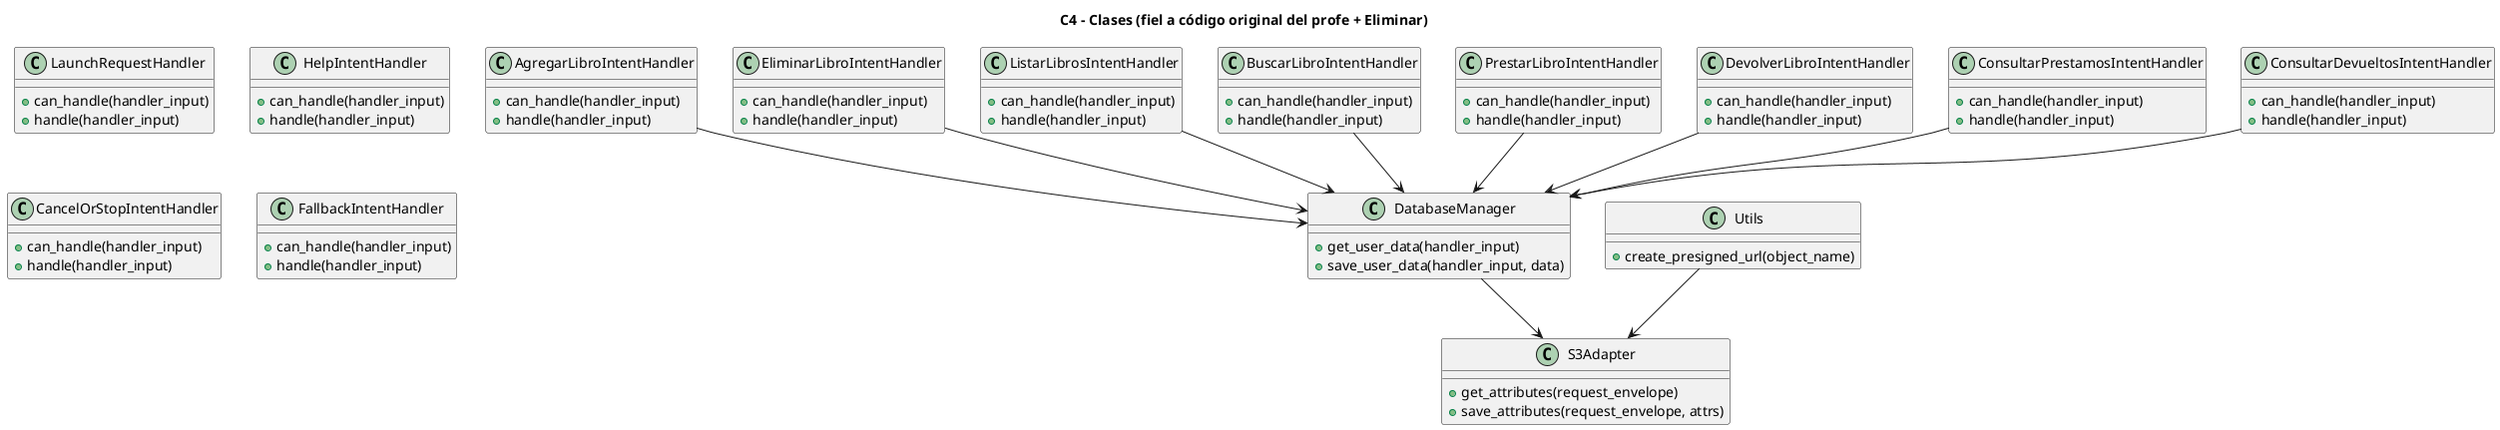@startuml
title C4 - Clases (fiel a código original del profe + Eliminar)

class LaunchRequestHandler {
  +can_handle(handler_input)
  +handle(handler_input)
}

class AgregarLibroIntentHandler {
  +can_handle(handler_input)
  +handle(handler_input)
}

class EliminarLibroIntentHandler {
  +can_handle(handler_input)
  +handle(handler_input)
}

class ListarLibrosIntentHandler {
  +can_handle(handler_input)
  +handle(handler_input)
}

class BuscarLibroIntentHandler {
  +can_handle(handler_input)
  +handle(handler_input)
}

class PrestarLibroIntentHandler {
  +can_handle(handler_input)
  +handle(handler_input)
}

class DevolverLibroIntentHandler {
  +can_handle(handler_input)
  +handle(handler_input)
}

class ConsultarPrestamosIntentHandler {
  +can_handle(handler_input)
  +handle(handler_input)
}

class ConsultarDevueltosIntentHandler {
  +can_handle(handler_input)
  +handle(handler_input)
}

class HelpIntentHandler {
  +can_handle(handler_input)
  +handle(handler_input)
}

class CancelOrStopIntentHandler {
  +can_handle(handler_input)
  +handle(handler_input)
}

class FallbackIntentHandler {
  +can_handle(handler_input)
  +handle(handler_input)
}

class DatabaseManager {
  +get_user_data(handler_input)
  +save_user_data(handler_input, data)
}

class S3Adapter {
  +get_attributes(request_envelope)
  +save_attributes(request_envelope, attrs)
}

class Utils {
  +create_presigned_url(object_name)
}

AgregarLibroIntentHandler --> DatabaseManager
EliminarLibroIntentHandler --> DatabaseManager
ListarLibrosIntentHandler --> DatabaseManager
BuscarLibroIntentHandler --> DatabaseManager
PrestarLibroIntentHandler --> DatabaseManager
DevolverLibroIntentHandler --> DatabaseManager
ConsultarPrestamosIntentHandler --> DatabaseManager
ConsultarDevueltosIntentHandler --> DatabaseManager

DatabaseManager --> S3Adapter
Utils --> S3Adapter
@enduml

